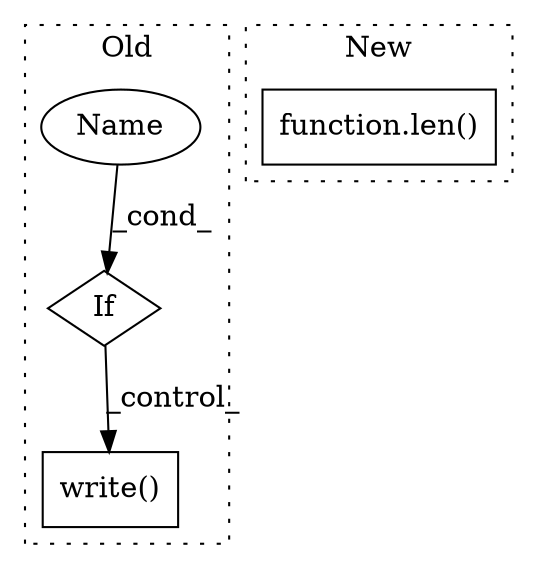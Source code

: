 digraph G {
subgraph cluster0 {
1 [label="write()" a="75" s="2220,2241" l="17,1" shape="box"];
3 [label="If" a="96" s="2077" l="3" shape="diamond"];
4 [label="Name" a="87" s="2080" l="21" shape="ellipse"];
label = "Old";
style="dotted";
}
subgraph cluster1 {
2 [label="function.len()" a="75" s="3539,3547" l="4,1" shape="box"];
label = "New";
style="dotted";
}
3 -> 1 [label="_control_"];
4 -> 3 [label="_cond_"];
}